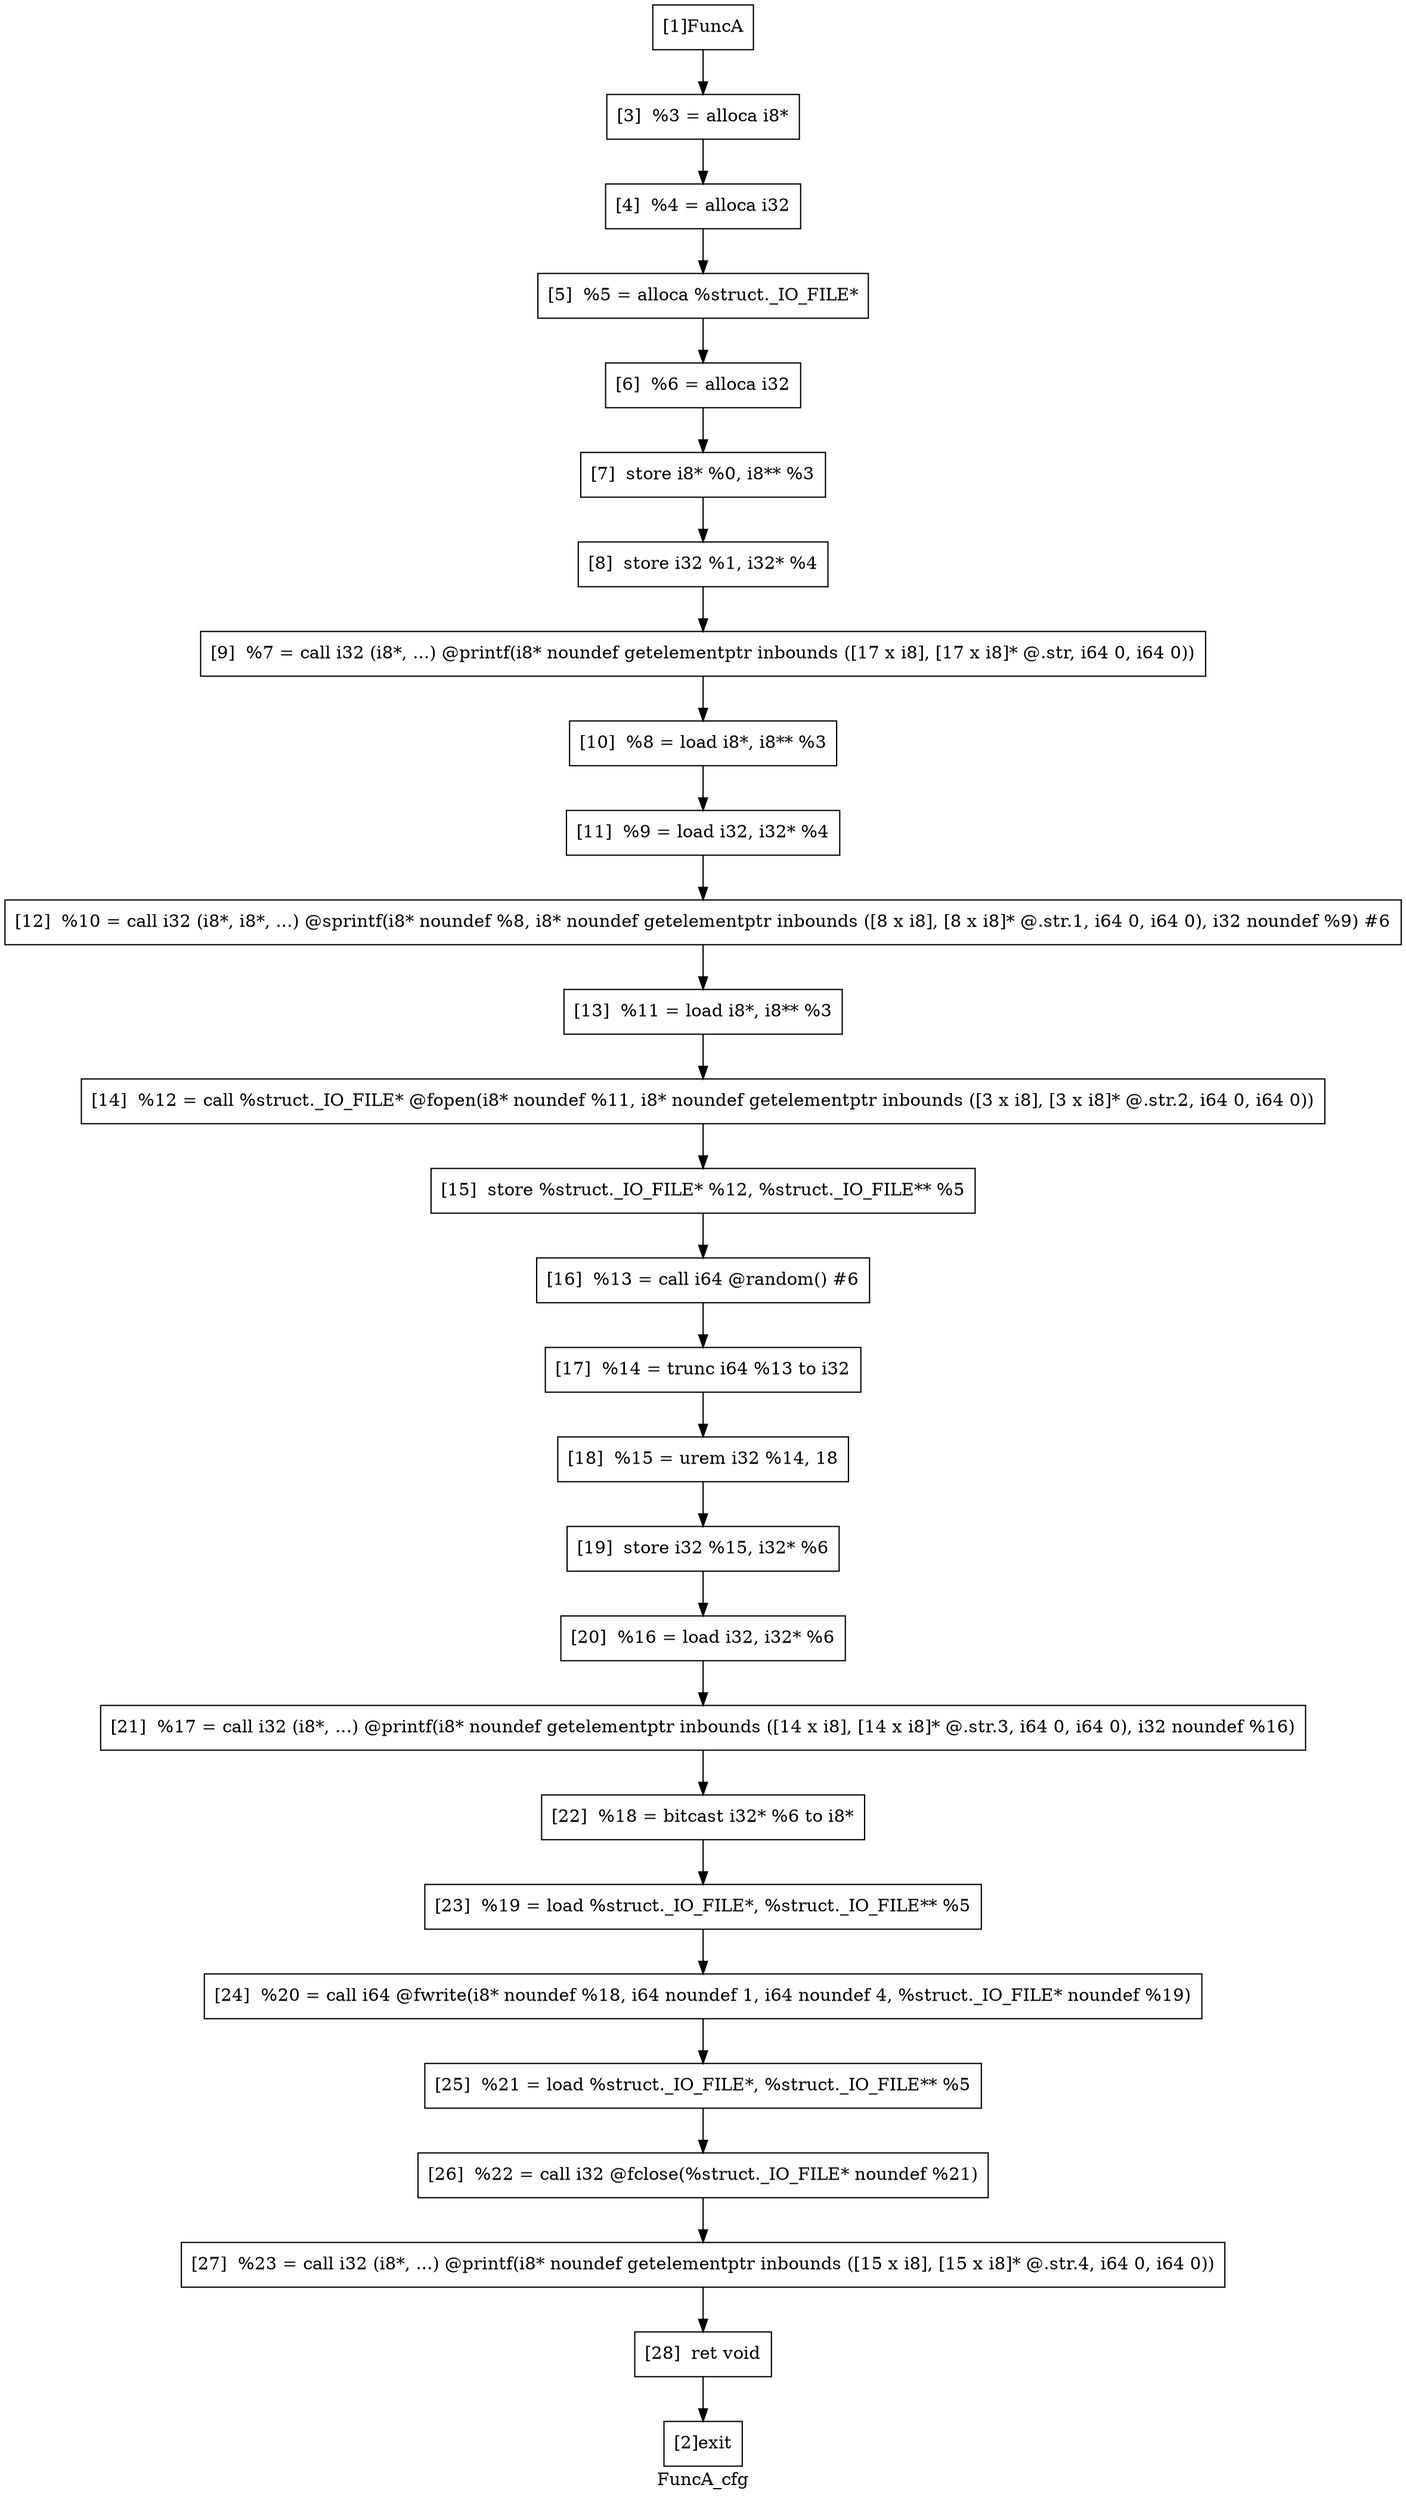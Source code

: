 digraph "FuncA_cfg"{
	label="FuncA_cfg";


	// Define the nodes
	N1 [shape=rectangle, color=black,label="[1]FuncA"];
	N2 [shape=rectangle, color=black,label="[2]exit"];
	N3 [shape=rectangle, color=black,label="[3]  %3 = alloca i8*"];
	N4 [shape=rectangle, color=black,label="[4]  %4 = alloca i32"];
	N5 [shape=rectangle, color=black,label="[5]  %5 = alloca %struct._IO_FILE*"];
	N6 [shape=rectangle, color=black,label="[6]  %6 = alloca i32"];
	N7 [shape=rectangle, color=black,label="[7]  store i8* %0, i8** %3"];
	N8 [shape=rectangle, color=black,label="[8]  store i32 %1, i32* %4"];
	N9 [shape=rectangle, color=black,label="[9]  %7 = call i32 (i8*, ...) @printf(i8* noundef getelementptr inbounds ([17 x i8], [17 x i8]* @.str, i64 0, i64 0))"];
	N10 [shape=rectangle, color=black,label="[10]  %8 = load i8*, i8** %3"];
	N11 [shape=rectangle, color=black,label="[11]  %9 = load i32, i32* %4"];
	N12 [shape=rectangle, color=black,label="[12]  %10 = call i32 (i8*, i8*, ...) @sprintf(i8* noundef %8, i8* noundef getelementptr inbounds ([8 x i8], [8 x i8]* @.str.1, i64 0, i64 0), i32 noundef %9) #6"];
	N13 [shape=rectangle, color=black,label="[13]  %11 = load i8*, i8** %3"];
	N14 [shape=rectangle, color=black,label="[14]  %12 = call %struct._IO_FILE* @fopen(i8* noundef %11, i8* noundef getelementptr inbounds ([3 x i8], [3 x i8]* @.str.2, i64 0, i64 0))"];
	N15 [shape=rectangle, color=black,label="[15]  store %struct._IO_FILE* %12, %struct._IO_FILE** %5"];
	N16 [shape=rectangle, color=black,label="[16]  %13 = call i64 @random() #6"];
	N17 [shape=rectangle, color=black,label="[17]  %14 = trunc i64 %13 to i32"];
	N18 [shape=rectangle, color=black,label="[18]  %15 = urem i32 %14, 18"];
	N19 [shape=rectangle, color=black,label="[19]  store i32 %15, i32* %6"];
	N20 [shape=rectangle, color=black,label="[20]  %16 = load i32, i32* %6"];
	N21 [shape=rectangle, color=black,label="[21]  %17 = call i32 (i8*, ...) @printf(i8* noundef getelementptr inbounds ([14 x i8], [14 x i8]* @.str.3, i64 0, i64 0), i32 noundef %16)"];
	N22 [shape=rectangle, color=black,label="[22]  %18 = bitcast i32* %6 to i8*"];
	N23 [shape=rectangle, color=black,label="[23]  %19 = load %struct._IO_FILE*, %struct._IO_FILE** %5"];
	N24 [shape=rectangle, color=black,label="[24]  %20 = call i64 @fwrite(i8* noundef %18, i64 noundef 1, i64 noundef 4, %struct._IO_FILE* noundef %19)"];
	N25 [shape=rectangle, color=black,label="[25]  %21 = load %struct._IO_FILE*, %struct._IO_FILE** %5"];
	N26 [shape=rectangle, color=black,label="[26]  %22 = call i32 @fclose(%struct._IO_FILE* noundef %21)"];
	N27 [shape=rectangle, color=black,label="[27]  %23 = call i32 (i8*, ...) @printf(i8* noundef getelementptr inbounds ([15 x i8], [15 x i8]* @.str.4, i64 0, i64 0))"];
	N28 [shape=rectangle, color=black,label="[28]  ret void"];


	// Define the edges
	N1 -> N3[color=black,label=""];
	N3 -> N4[color=black,label=""];
	N4 -> N5[color=black,label=""];
	N5 -> N6[color=black,label=""];
	N6 -> N7[color=black,label=""];
	N7 -> N8[color=black,label=""];
	N8 -> N9[color=black,label=""];
	N9 -> N10[color=black,label=""];
	N10 -> N11[color=black,label=""];
	N11 -> N12[color=black,label=""];
	N12 -> N13[color=black,label=""];
	N13 -> N14[color=black,label=""];
	N14 -> N15[color=black,label=""];
	N15 -> N16[color=black,label=""];
	N16 -> N17[color=black,label=""];
	N17 -> N18[color=black,label=""];
	N18 -> N19[color=black,label=""];
	N19 -> N20[color=black,label=""];
	N20 -> N21[color=black,label=""];
	N21 -> N22[color=black,label=""];
	N22 -> N23[color=black,label=""];
	N23 -> N24[color=black,label=""];
	N24 -> N25[color=black,label=""];
	N25 -> N26[color=black,label=""];
	N26 -> N27[color=black,label=""];
	N27 -> N28[color=black,label=""];
	N28 -> N2[color=black,label=""];
}
